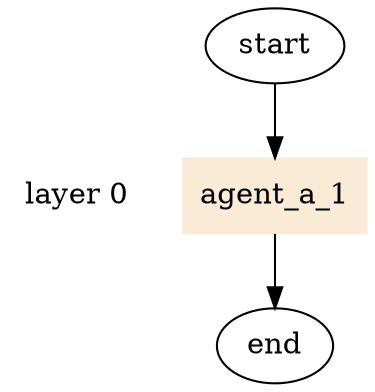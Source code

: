 digraph state_graph {
	rankdir=TB;
	size="8,5;"
	layer_0 [shape=plaintext, label="layer 0"];
	
	/* States */
	agent_a_end [label = "end"]
	agent_a_start [label = "start"]
	agent_a_agent_a_1_start_end [label = "agent_a_1", shape = box,style=filled,color=antiquewhite];
	
	/* Transitions */
	agent_a_start -> agent_a_agent_a_1_start_end;
	agent_a_agent_a_1_start_end -> agent_a_end;
	
	/* Communications */
	{ rank=same; layer_0;  agent_a_agent_a_1_start_end; }
}